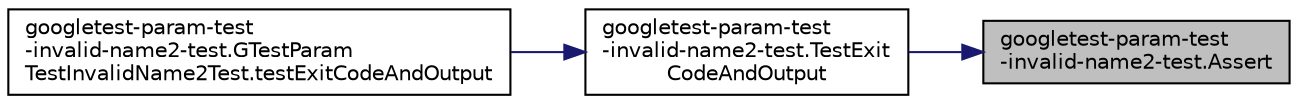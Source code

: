 digraph "googletest-param-test-invalid-name2-test.Assert"
{
 // LATEX_PDF_SIZE
  bgcolor="transparent";
  edge [fontname="Helvetica",fontsize="10",labelfontname="Helvetica",labelfontsize="10"];
  node [fontname="Helvetica",fontsize="10",shape=record];
  rankdir="RL";
  Node1 [label="googletest-param-test\l-invalid-name2-test.Assert",height=0.2,width=0.4,color="black", fillcolor="grey75", style="filled", fontcolor="black",tooltip=" "];
  Node1 -> Node2 [dir="back",color="midnightblue",fontsize="10",style="solid",fontname="Helvetica"];
  Node2 [label="googletest-param-test\l-invalid-name2-test.TestExit\lCodeAndOutput",height=0.2,width=0.4,color="black",URL="$namespacegoogletest-param-test-invalid-name2-test.html#a6897220a9a1986dd4bbef1ca9f0629bd",tooltip=" "];
  Node2 -> Node3 [dir="back",color="midnightblue",fontsize="10",style="solid",fontname="Helvetica"];
  Node3 [label="googletest-param-test\l-invalid-name2-test.GTestParam\lTestInvalidName2Test.testExitCodeAndOutput",height=0.2,width=0.4,color="black",URL="$classgoogletest-param-test-invalid-name2-test_1_1GTestParamTestInvalidName2Test.html#a3fbc22a46315dc7ba10f0203349de7c7",tooltip=" "];
}
